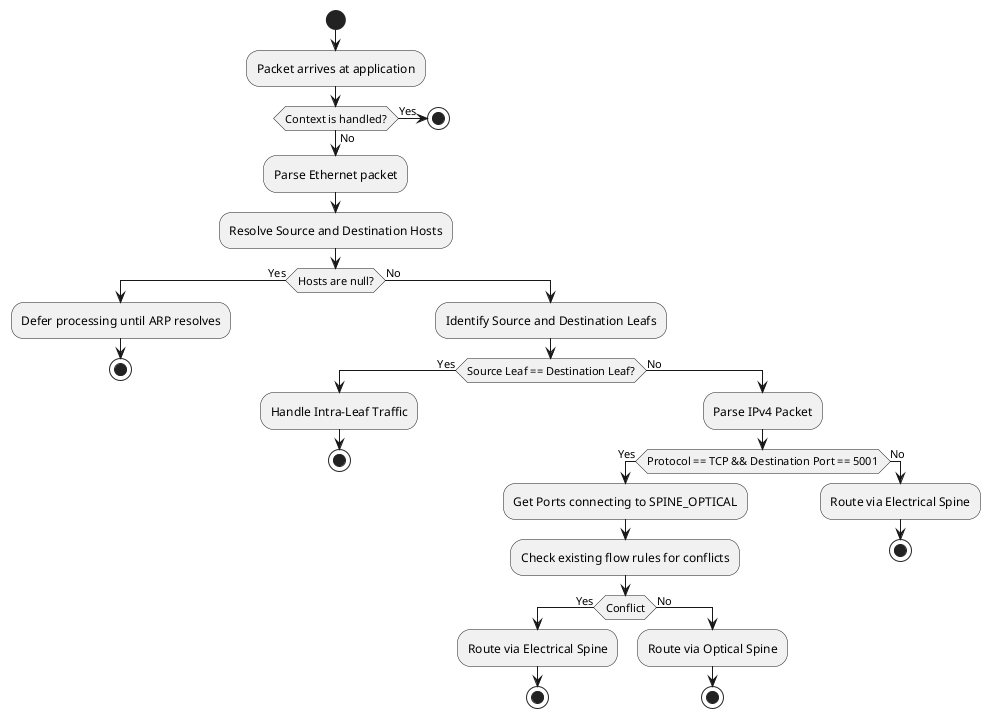 @startuml flow
start
:Packet arrives at application;

if (Context is handled?) then (Yes)
    stop
else (No)
    :Parse Ethernet packet;
    :Resolve Source and Destination Hosts;
    if (Hosts are null?) then (Yes)
        :Defer processing until ARP resolves;
        stop
    else (No)
        :Identify Source and Destination Leafs;
        if (Source Leaf == Destination Leaf?) then (Yes)
            :Handle Intra-Leaf Traffic;
            stop
        else (No)
            :Parse IPv4 Packet;
            if (Protocol == TCP && Destination Port == 5001) then (Yes)
                :Get Ports connecting to SPINE_OPTICAL;
                :Check existing flow rules for conflicts;
                if (Conflict) then (Yes)
                    :Route via Electrical Spine;
                    stop
                else (No)
                    :Route via Optical Spine;
                    stop
                endif
            else (No)
                :Route via Electrical Spine;
                stop
            endif
        endif
    endif
endif

@enduml
